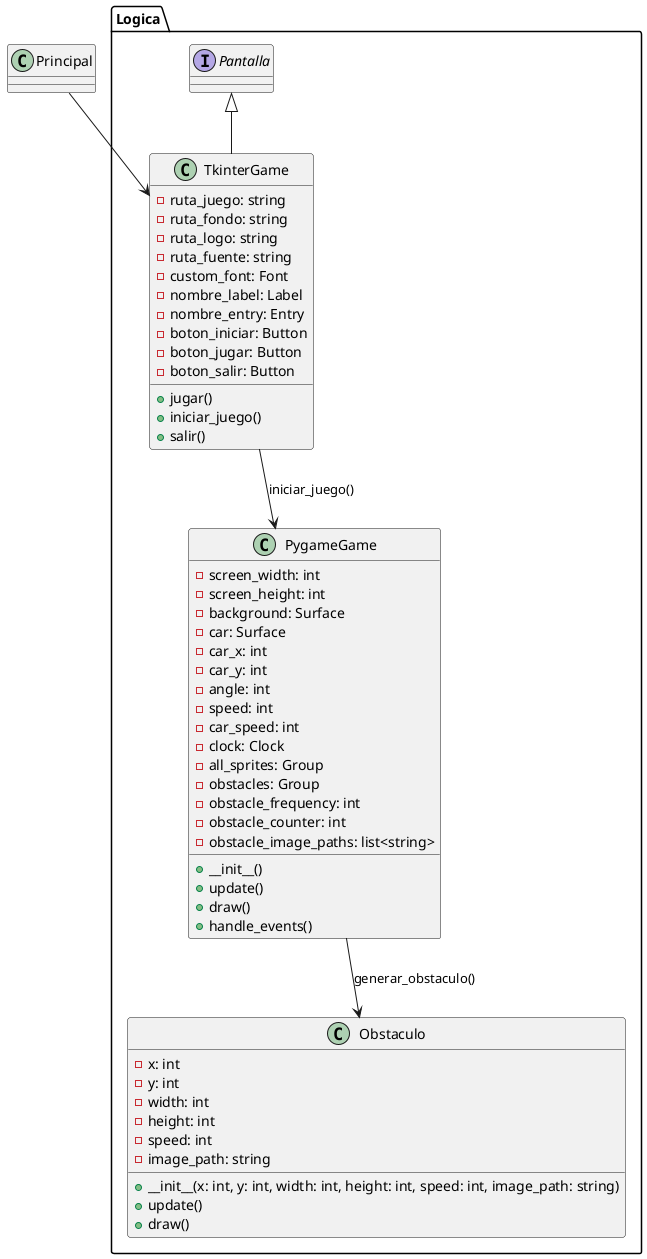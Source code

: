 @startuml juego

package Logica {
  interface Pantalla

  class TkinterGame {
    - ruta_juego: string
    - ruta_fondo: string
    - ruta_logo: string
    - ruta_fuente: string
    - custom_font: Font
    - nombre_label: Label
    - nombre_entry: Entry
    - boton_iniciar: Button
    - boton_jugar: Button
    - boton_salir: Button

    + jugar()
    + iniciar_juego()
    + salir()
  }

  class PygameGame {
    - screen_width: int
    - screen_height: int
    - background: Surface
    - car: Surface
    - car_x: int
    - car_y: int
    - angle: int
    - speed: int
    - car_speed: int
    - clock: Clock
    - all_sprites: Group
    - obstacles: Group
    - obstacle_frequency: int
    - obstacle_counter: int
    - obstacle_image_paths: list<string>

    + __init__()
    + update()
    + draw()
    + handle_events()
  }

  class Obstaculo {
    - x: int
    - y: int
    - width: int
    - height: int
    - speed: int
    - image_path: string

    + __init__(x: int, y: int, width: int, height: int, speed: int, image_path: string)
    + update()
    + draw()
  }
}

class Principal

Principal --> TkinterGame
TkinterGame --> PygameGame: iniciar_juego()
PygameGame --> Obstaculo: generar_obstaculo()
Pantalla <|-- TkinterGame

@enduml
